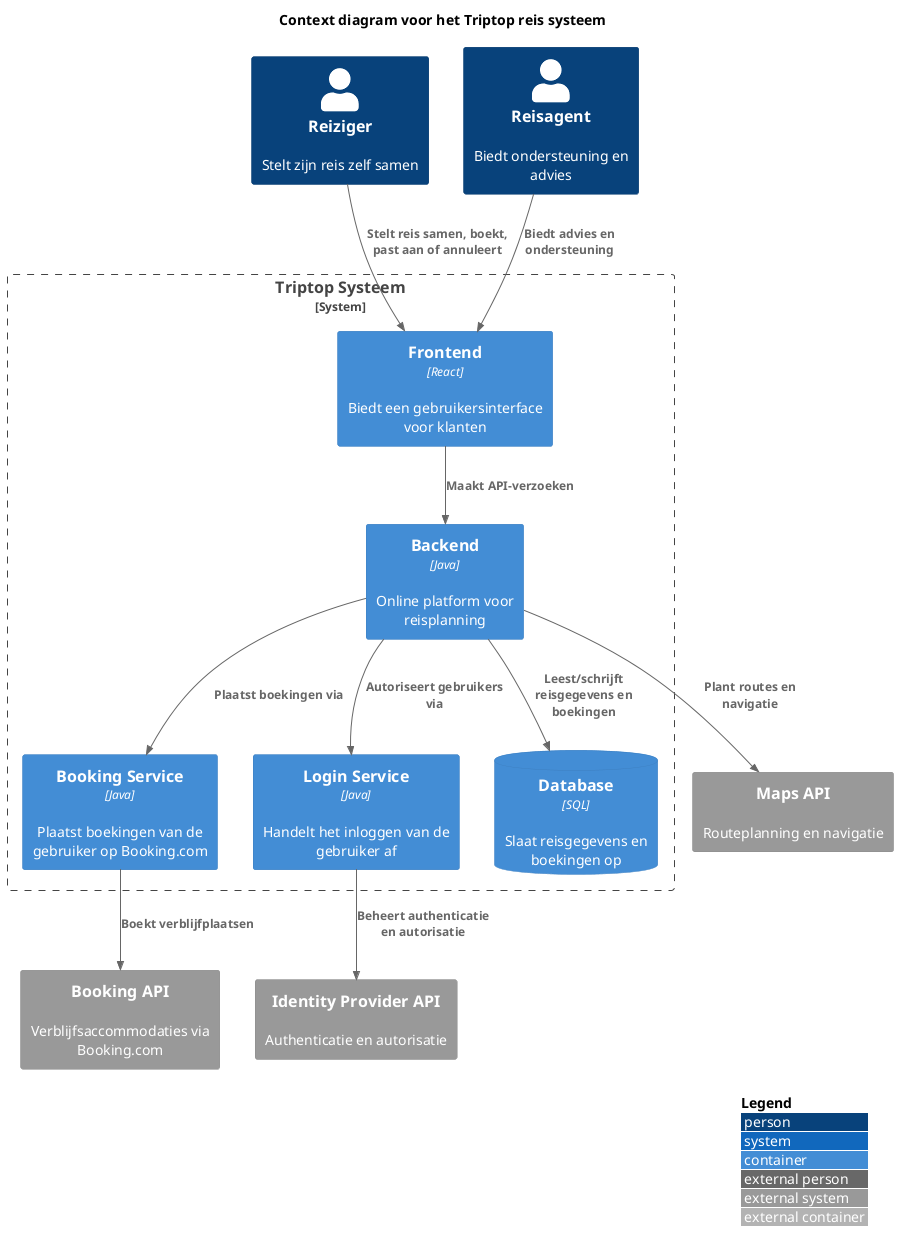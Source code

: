 @startuml
!include <C4/C4>
!include <C4/C4_Context>
!include <C4/C4_Container>

LAYOUT_WITH_LEGEND()

title Context diagram voor het Triptop reis systeem

Person(reiziger, "Reiziger", "Stelt zijn reis zelf samen")
Person(reisagent, "Reisagent", "Biedt ondersteuning en advies")

System_Boundary(triptop, "Triptop Systeem") {
    Container(frontend, "Frontend", "React", "Biedt een gebruikersinterface voor klanten")
    Container(backend, "Backend", "Java", "Online platform voor reisplanning")
    Container(bookings, "Booking Service", "Java", "Plaatst boekingen van de gebruiker op Booking.com")
    Container(login, "Login Service", "Java", "Handelt het inloggen van de gebruiker af")
    ContainerDb(database, "Database", "SQL", "Slaat reisgegevens en boekingen op")
}

System_Ext(bookingAPI, "Booking API", "Verblijfsaccommodaties via Booking.com")
System_Ext(MapsAPI, "Maps API", "Routeplanning en navigatie")
System_Ext(identityProviderAPI, "Identity Provider API", "Authenticatie en autorisatie")

Rel(reiziger, frontend, "Stelt reis samen, boekt, past aan of annuleert")
Rel(reisagent, frontend, "Biedt advies en ondersteuning")
Rel(frontend, backend, "Maakt API-verzoeken")
Rel(backend, database, "Leest/schrijft reisgegevens en boekingen")
Rel(bookings, bookingAPI, "Boekt verblijfplaatsen")
Rel(backend, MapsAPI, "Plant routes en navigatie")
Rel(login, identityProviderAPI, "Beheert authenticatie en autorisatie")
Rel(backend, bookings, "Plaatst boekingen via")
Rel(backend, login, "Autoriseert gebruikers via")

@enduml